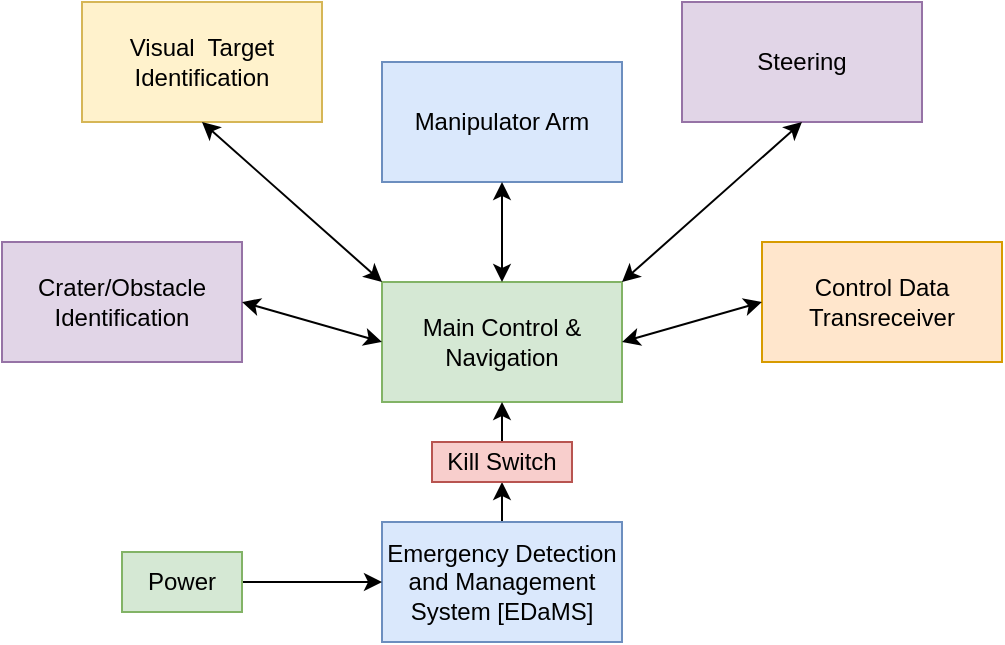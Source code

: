 <mxfile version="22.1.17" type="github">
  <diagram name="Page-1" id="vn5ip6PAoTO57dmFuaZS">
    <mxGraphModel dx="794" dy="412" grid="1" gridSize="10" guides="1" tooltips="1" connect="1" arrows="1" fold="1" page="1" pageScale="1" pageWidth="850" pageHeight="1100" background="#FFFFFF" math="0" shadow="0">
      <root>
        <mxCell id="0" />
        <mxCell id="1" parent="0" />
        <mxCell id="b2Pda920NBCXhlm-IGdl-2" value="Manipulator Arm" style="rounded=0;whiteSpace=wrap;html=1;fillColor=#dae8fc;strokeColor=#6c8ebf;" parent="1" vertex="1">
          <mxGeometry x="330" y="100" width="120" height="60" as="geometry" />
        </mxCell>
        <mxCell id="b2Pda920NBCXhlm-IGdl-3" value="Main Control &amp;amp; Navigation" style="rounded=0;whiteSpace=wrap;html=1;fillColor=#d5e8d4;strokeColor=#82b366;" parent="1" vertex="1">
          <mxGeometry x="330" y="210" width="120" height="60" as="geometry" />
        </mxCell>
        <mxCell id="b2Pda920NBCXhlm-IGdl-5" value="Visual&amp;nbsp; Target Identification" style="rounded=0;whiteSpace=wrap;html=1;fillColor=#fff2cc;strokeColor=#d6b656;" parent="1" vertex="1">
          <mxGeometry x="180" y="70" width="120" height="60" as="geometry" />
        </mxCell>
        <mxCell id="b2Pda920NBCXhlm-IGdl-6" value="Crater/Obstacle Identification" style="rounded=0;whiteSpace=wrap;html=1;fillColor=#e1d5e7;strokeColor=#9673a6;" parent="1" vertex="1">
          <mxGeometry x="140" y="190" width="120" height="60" as="geometry" />
        </mxCell>
        <mxCell id="b2Pda920NBCXhlm-IGdl-7" value="Steering" style="rounded=0;whiteSpace=wrap;html=1;fillColor=#e1d5e7;strokeColor=#9673a6;" parent="1" vertex="1">
          <mxGeometry x="480" y="70" width="120" height="60" as="geometry" />
        </mxCell>
        <mxCell id="b2Pda920NBCXhlm-IGdl-8" value="Control Data Transreceiver" style="rounded=0;whiteSpace=wrap;html=1;fillColor=#ffe6cc;strokeColor=#d79b00;" parent="1" vertex="1">
          <mxGeometry x="520" y="190" width="120" height="60" as="geometry" />
        </mxCell>
        <mxCell id="b2Pda920NBCXhlm-IGdl-14" style="edgeStyle=orthogonalEdgeStyle;rounded=0;orthogonalLoop=1;jettySize=auto;html=1;exitX=0.5;exitY=0;exitDx=0;exitDy=0;entryX=0.5;entryY=1;entryDx=0;entryDy=0;" parent="1" source="b2Pda920NBCXhlm-IGdl-9" target="b2Pda920NBCXhlm-IGdl-11" edge="1">
          <mxGeometry relative="1" as="geometry" />
        </mxCell>
        <mxCell id="b2Pda920NBCXhlm-IGdl-9" value="Emergency Detection and Management System [EDaMS]" style="rounded=0;whiteSpace=wrap;html=1;fillColor=#dae8fc;strokeColor=#6c8ebf;" parent="1" vertex="1">
          <mxGeometry x="330" y="330" width="120" height="60" as="geometry" />
        </mxCell>
        <mxCell id="b2Pda920NBCXhlm-IGdl-13" style="edgeStyle=orthogonalEdgeStyle;rounded=0;orthogonalLoop=1;jettySize=auto;html=1;exitX=1;exitY=0.5;exitDx=0;exitDy=0;entryX=0;entryY=0.5;entryDx=0;entryDy=0;" parent="1" source="b2Pda920NBCXhlm-IGdl-10" target="b2Pda920NBCXhlm-IGdl-9" edge="1">
          <mxGeometry relative="1" as="geometry" />
        </mxCell>
        <mxCell id="b2Pda920NBCXhlm-IGdl-10" value="Power" style="rounded=0;whiteSpace=wrap;html=1;fillColor=#d5e8d4;strokeColor=#82b366;" parent="1" vertex="1">
          <mxGeometry x="200" y="345" width="60" height="30" as="geometry" />
        </mxCell>
        <mxCell id="b2Pda920NBCXhlm-IGdl-15" style="edgeStyle=orthogonalEdgeStyle;rounded=0;orthogonalLoop=1;jettySize=auto;html=1;exitX=0.5;exitY=0;exitDx=0;exitDy=0;entryX=0.5;entryY=1;entryDx=0;entryDy=0;" parent="1" source="b2Pda920NBCXhlm-IGdl-11" target="b2Pda920NBCXhlm-IGdl-3" edge="1">
          <mxGeometry relative="1" as="geometry" />
        </mxCell>
        <mxCell id="b2Pda920NBCXhlm-IGdl-11" value="Kill Switch" style="rounded=0;whiteSpace=wrap;html=1;fillColor=#f8cecc;strokeColor=#b85450;" parent="1" vertex="1">
          <mxGeometry x="355" y="290" width="70" height="20" as="geometry" />
        </mxCell>
        <mxCell id="b2Pda920NBCXhlm-IGdl-18" value="" style="endArrow=classic;startArrow=classic;html=1;rounded=0;entryX=0.5;entryY=1;entryDx=0;entryDy=0;exitX=0.5;exitY=0;exitDx=0;exitDy=0;" parent="1" source="b2Pda920NBCXhlm-IGdl-3" target="b2Pda920NBCXhlm-IGdl-2" edge="1">
          <mxGeometry width="50" height="50" relative="1" as="geometry">
            <mxPoint x="380" y="240" as="sourcePoint" />
            <mxPoint x="430" y="190" as="targetPoint" />
          </mxGeometry>
        </mxCell>
        <mxCell id="b2Pda920NBCXhlm-IGdl-19" value="" style="endArrow=classic;startArrow=classic;html=1;rounded=0;exitX=1;exitY=0.5;exitDx=0;exitDy=0;entryX=0;entryY=0.5;entryDx=0;entryDy=0;" parent="1" source="b2Pda920NBCXhlm-IGdl-3" target="b2Pda920NBCXhlm-IGdl-8" edge="1">
          <mxGeometry width="50" height="50" relative="1" as="geometry">
            <mxPoint x="460" y="250" as="sourcePoint" />
            <mxPoint x="510" y="200" as="targetPoint" />
          </mxGeometry>
        </mxCell>
        <mxCell id="b2Pda920NBCXhlm-IGdl-20" value="" style="endArrow=classic;startArrow=classic;html=1;rounded=0;exitX=1;exitY=0.5;exitDx=0;exitDy=0;entryX=0;entryY=0.5;entryDx=0;entryDy=0;" parent="1" source="b2Pda920NBCXhlm-IGdl-6" target="b2Pda920NBCXhlm-IGdl-3" edge="1">
          <mxGeometry width="50" height="50" relative="1" as="geometry">
            <mxPoint x="290" y="260" as="sourcePoint" />
            <mxPoint x="340" y="210" as="targetPoint" />
          </mxGeometry>
        </mxCell>
        <mxCell id="b2Pda920NBCXhlm-IGdl-21" value="" style="endArrow=classic;startArrow=classic;html=1;rounded=0;entryX=0.5;entryY=1;entryDx=0;entryDy=0;exitX=0;exitY=0;exitDx=0;exitDy=0;" parent="1" source="b2Pda920NBCXhlm-IGdl-3" target="b2Pda920NBCXhlm-IGdl-5" edge="1">
          <mxGeometry width="50" height="50" relative="1" as="geometry">
            <mxPoint x="280" y="200" as="sourcePoint" />
            <mxPoint x="330" y="150" as="targetPoint" />
          </mxGeometry>
        </mxCell>
        <mxCell id="b2Pda920NBCXhlm-IGdl-22" value="" style="endArrow=classic;startArrow=classic;html=1;rounded=0;entryX=0.5;entryY=1;entryDx=0;entryDy=0;" parent="1" target="b2Pda920NBCXhlm-IGdl-7" edge="1">
          <mxGeometry width="50" height="50" relative="1" as="geometry">
            <mxPoint x="450" y="210" as="sourcePoint" />
            <mxPoint x="500" y="160" as="targetPoint" />
          </mxGeometry>
        </mxCell>
      </root>
    </mxGraphModel>
  </diagram>
</mxfile>
